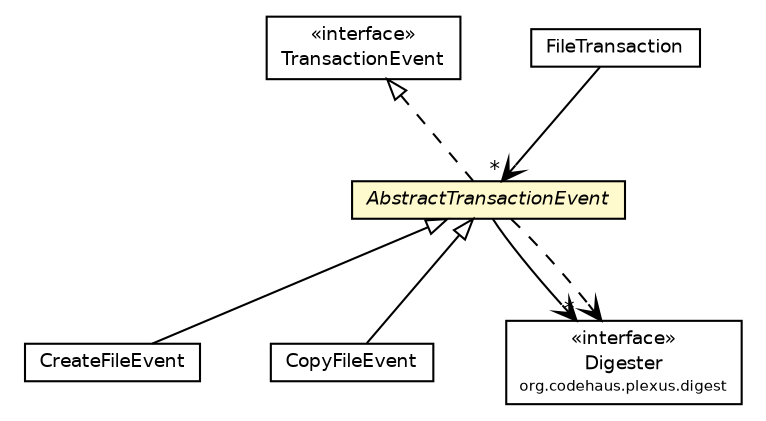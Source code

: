 #!/usr/local/bin/dot
#
# Class diagram 
# Generated by UmlGraph version 4.6 (http://www.spinellis.gr/sw/umlgraph)
#

digraph G {
	edge [fontname="Helvetica",fontsize=10,labelfontname="Helvetica",labelfontsize=10];
	node [fontname="Helvetica",fontsize=10,shape=plaintext];
	// org.apache.maven.archiva.transaction.TransactionEvent
	c146833 [label=<<table border="0" cellborder="1" cellspacing="0" cellpadding="2" port="p" href="./TransactionEvent.html">
		<tr><td><table border="0" cellspacing="0" cellpadding="1">
			<tr><td> &laquo;interface&raquo; </td></tr>
			<tr><td> TransactionEvent </td></tr>
		</table></td></tr>
		</table>>, fontname="Helvetica", fontcolor="black", fontsize=9.0];
	// org.apache.maven.archiva.transaction.FileTransaction
	c146834 [label=<<table border="0" cellborder="1" cellspacing="0" cellpadding="2" port="p" href="./FileTransaction.html">
		<tr><td><table border="0" cellspacing="0" cellpadding="1">
			<tr><td> FileTransaction </td></tr>
		</table></td></tr>
		</table>>, fontname="Helvetica", fontcolor="black", fontsize=9.0];
	// org.apache.maven.archiva.transaction.CreateFileEvent
	c146835 [label=<<table border="0" cellborder="1" cellspacing="0" cellpadding="2" port="p" href="./CreateFileEvent.html">
		<tr><td><table border="0" cellspacing="0" cellpadding="1">
			<tr><td> CreateFileEvent </td></tr>
		</table></td></tr>
		</table>>, fontname="Helvetica", fontcolor="black", fontsize=9.0];
	// org.apache.maven.archiva.transaction.CopyFileEvent
	c146836 [label=<<table border="0" cellborder="1" cellspacing="0" cellpadding="2" port="p" href="./CopyFileEvent.html">
		<tr><td><table border="0" cellspacing="0" cellpadding="1">
			<tr><td> CopyFileEvent </td></tr>
		</table></td></tr>
		</table>>, fontname="Helvetica", fontcolor="black", fontsize=9.0];
	// org.apache.maven.archiva.transaction.AbstractTransactionEvent
	c146837 [label=<<table border="0" cellborder="1" cellspacing="0" cellpadding="2" port="p" bgcolor="lemonChiffon" href="./AbstractTransactionEvent.html">
		<tr><td><table border="0" cellspacing="0" cellpadding="1">
			<tr><td><font face="Helvetica-Oblique"> AbstractTransactionEvent </font></td></tr>
		</table></td></tr>
		</table>>, fontname="Helvetica", fontcolor="black", fontsize=9.0];
	//org.apache.maven.archiva.transaction.CreateFileEvent extends org.apache.maven.archiva.transaction.AbstractTransactionEvent
	c146837:p -> c146835:p [dir=back,arrowtail=empty];
	//org.apache.maven.archiva.transaction.CopyFileEvent extends org.apache.maven.archiva.transaction.AbstractTransactionEvent
	c146837:p -> c146836:p [dir=back,arrowtail=empty];
	//org.apache.maven.archiva.transaction.AbstractTransactionEvent implements org.apache.maven.archiva.transaction.TransactionEvent
	c146833:p -> c146837:p [dir=back,arrowtail=empty,style=dashed];
	// org.apache.maven.archiva.transaction.FileTransaction NAVASSOC org.apache.maven.archiva.transaction.AbstractTransactionEvent
	c146834:p -> c146837:p [taillabel="", label="", headlabel="*", fontname="Helvetica", fontcolor="black", fontsize=10.0, color="black", arrowhead=open];
	// org.apache.maven.archiva.transaction.AbstractTransactionEvent NAVASSOC org.codehaus.plexus.digest.Digester
	c146837:p -> c146893:p [taillabel="", label="", headlabel="*", fontname="Helvetica", fontcolor="black", fontsize=10.0, color="black", arrowhead=open];
	// org.apache.maven.archiva.transaction.AbstractTransactionEvent DEPEND org.codehaus.plexus.digest.Digester
	c146837:p -> c146893:p [taillabel="", label="", headlabel="", fontname="Helvetica", fontcolor="black", fontsize=10.0, color="black", arrowhead=open, style=dashed];
	// org.codehaus.plexus.digest.Digester
	c146893 [label=<<table border="0" cellborder="1" cellspacing="0" cellpadding="2" port="p" href="http://java.sun.com/j2se/1.4.2/docs/api/org/codehaus/plexus/digest/Digester.html">
		<tr><td><table border="0" cellspacing="0" cellpadding="1">
			<tr><td> &laquo;interface&raquo; </td></tr>
			<tr><td> Digester </td></tr>
			<tr><td><font point-size="7.0"> org.codehaus.plexus.digest </font></td></tr>
		</table></td></tr>
		</table>>, fontname="Helvetica", fontcolor="black", fontsize=9.0];
}

